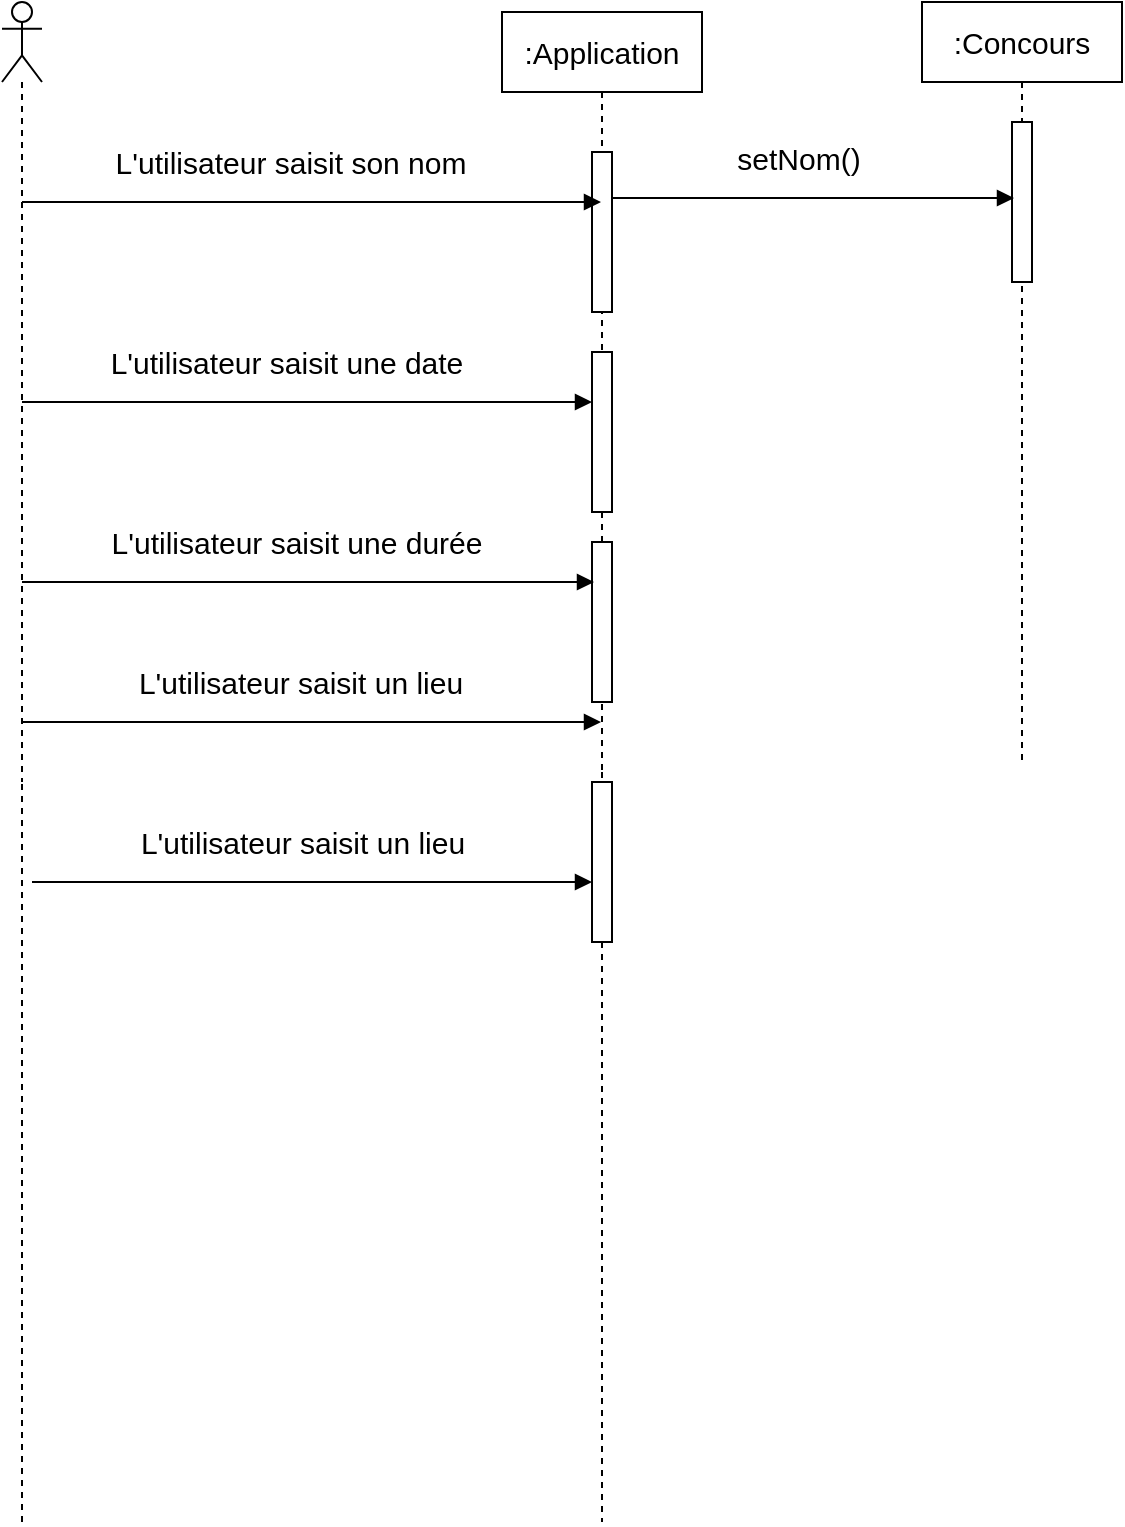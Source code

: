 <mxfile version="24.4.14" type="github">
  <diagram name="Page-1" id="fdAoEQVvMbO95dPxKYBk">
    <mxGraphModel dx="1194" dy="743" grid="1" gridSize="10" guides="1" tooltips="1" connect="1" arrows="1" fold="1" page="1" pageScale="1" pageWidth="827" pageHeight="1169" math="0" shadow="0">
      <root>
        <mxCell id="0" />
        <mxCell id="1" parent="0" />
        <mxCell id="YwSZnxOSZAGfmVUnm9KU-13" value="" style="shape=umlLifeline;perimeter=lifelinePerimeter;whiteSpace=wrap;html=1;container=1;dropTarget=0;collapsible=0;recursiveResize=0;outlineConnect=0;portConstraint=eastwest;newEdgeStyle={&quot;curved&quot;:0,&quot;rounded&quot;:0};participant=umlActor;fontSize=15;" parent="1" vertex="1">
          <mxGeometry x="40" y="240" width="20" height="390" as="geometry" />
        </mxCell>
        <mxCell id="YwSZnxOSZAGfmVUnm9KU-17" value=":Application" style="shape=umlLifeline;perimeter=lifelinePerimeter;whiteSpace=wrap;html=1;container=1;dropTarget=0;collapsible=0;recursiveResize=0;outlineConnect=0;portConstraint=eastwest;newEdgeStyle={&quot;curved&quot;:0,&quot;rounded&quot;:0};fontSize=15;" parent="1" vertex="1">
          <mxGeometry x="290" y="245" width="100" height="380" as="geometry" />
        </mxCell>
        <mxCell id="YwSZnxOSZAGfmVUnm9KU-18" value="" style="html=1;points=[[0,0,0,0,5],[0,1,0,0,-5],[1,0,0,0,5],[1,1,0,0,-5]];perimeter=orthogonalPerimeter;outlineConnect=0;targetShapes=umlLifeline;portConstraint=eastwest;newEdgeStyle={&quot;curved&quot;:0,&quot;rounded&quot;:0};fontSize=15;" parent="YwSZnxOSZAGfmVUnm9KU-17" vertex="1">
          <mxGeometry x="45" y="70" width="10" height="80" as="geometry" />
        </mxCell>
        <mxCell id="9qj4UcXm1KwkEZ2GntjI-5" value="" style="html=1;points=[[0,0,0,0,5],[0,1,0,0,-5],[1,0,0,0,5],[1,1,0,0,-5]];perimeter=orthogonalPerimeter;outlineConnect=0;targetShapes=umlLifeline;portConstraint=eastwest;newEdgeStyle={&quot;curved&quot;:0,&quot;rounded&quot;:0};fontSize=15;" vertex="1" parent="YwSZnxOSZAGfmVUnm9KU-17">
          <mxGeometry x="45" y="170" width="10" height="80" as="geometry" />
        </mxCell>
        <mxCell id="9qj4UcXm1KwkEZ2GntjI-10" value="" style="html=1;points=[[0,0,0,0,5],[0,1,0,0,-5],[1,0,0,0,5],[1,1,0,0,-5]];perimeter=orthogonalPerimeter;outlineConnect=0;targetShapes=umlLifeline;portConstraint=eastwest;newEdgeStyle={&quot;curved&quot;:0,&quot;rounded&quot;:0};fontSize=15;" vertex="1" parent="YwSZnxOSZAGfmVUnm9KU-17">
          <mxGeometry x="45" y="265" width="10" height="80" as="geometry" />
        </mxCell>
        <mxCell id="YwSZnxOSZAGfmVUnm9KU-19" value="" style="html=1;verticalAlign=bottom;endArrow=block;curved=0;rounded=0;fontSize=15;" parent="1" target="YwSZnxOSZAGfmVUnm9KU-17" edge="1">
          <mxGeometry width="80" relative="1" as="geometry">
            <mxPoint x="50" y="340" as="sourcePoint" />
            <mxPoint x="130" y="340" as="targetPoint" />
          </mxGeometry>
        </mxCell>
        <mxCell id="YwSZnxOSZAGfmVUnm9KU-23" value="L&#39;utilisateur saisit son nom" style="edgeLabel;html=1;align=center;verticalAlign=middle;resizable=0;points=[];fontSize=15;" parent="YwSZnxOSZAGfmVUnm9KU-19" vertex="1" connectable="0">
          <mxGeometry x="-0.076" y="4" relative="1" as="geometry">
            <mxPoint y="-16" as="offset" />
          </mxGeometry>
        </mxCell>
        <mxCell id="YwSZnxOSZAGfmVUnm9KU-20" value=":Concours" style="shape=umlLifeline;perimeter=lifelinePerimeter;whiteSpace=wrap;html=1;container=1;dropTarget=0;collapsible=0;recursiveResize=0;outlineConnect=0;portConstraint=eastwest;newEdgeStyle={&quot;curved&quot;:0,&quot;rounded&quot;:0};fontSize=15;" parent="1" vertex="1">
          <mxGeometry x="500" y="240" width="100" height="380" as="geometry" />
        </mxCell>
        <mxCell id="YwSZnxOSZAGfmVUnm9KU-21" value="" style="html=1;points=[[0,0,0,0,5],[0,1,0,0,-5],[1,0,0,0,5],[1,1,0,0,-5]];perimeter=orthogonalPerimeter;outlineConnect=0;targetShapes=umlLifeline;portConstraint=eastwest;newEdgeStyle={&quot;curved&quot;:0,&quot;rounded&quot;:0};fontSize=15;" parent="YwSZnxOSZAGfmVUnm9KU-20" vertex="1">
          <mxGeometry x="45" y="60" width="10" height="80" as="geometry" />
        </mxCell>
        <mxCell id="9qj4UcXm1KwkEZ2GntjI-1" value="" style="html=1;verticalAlign=bottom;endArrow=block;curved=0;rounded=0;fontSize=15;entryX=0.1;entryY=0.475;entryDx=0;entryDy=0;entryPerimeter=0;" edge="1" parent="1" source="YwSZnxOSZAGfmVUnm9KU-18" target="YwSZnxOSZAGfmVUnm9KU-21">
          <mxGeometry width="80" relative="1" as="geometry">
            <mxPoint x="320" y="340" as="sourcePoint" />
            <mxPoint x="540" y="340" as="targetPoint" />
          </mxGeometry>
        </mxCell>
        <mxCell id="9qj4UcXm1KwkEZ2GntjI-2" value="setNom()" style="edgeLabel;html=1;align=center;verticalAlign=middle;resizable=0;points=[];fontSize=15;" vertex="1" connectable="0" parent="9qj4UcXm1KwkEZ2GntjI-1">
          <mxGeometry x="-0.076" y="4" relative="1" as="geometry">
            <mxPoint y="-16" as="offset" />
          </mxGeometry>
        </mxCell>
        <mxCell id="9qj4UcXm1KwkEZ2GntjI-3" value="" style="html=1;verticalAlign=bottom;endArrow=block;curved=0;rounded=0;fontSize=15;" edge="1" parent="1" target="9qj4UcXm1KwkEZ2GntjI-5">
          <mxGeometry width="80" relative="1" as="geometry">
            <mxPoint x="50" y="440" as="sourcePoint" />
            <mxPoint x="320" y="440" as="targetPoint" />
            <Array as="points" />
          </mxGeometry>
        </mxCell>
        <mxCell id="9qj4UcXm1KwkEZ2GntjI-4" value="L&#39;utilisateur saisit une date" style="edgeLabel;html=1;align=center;verticalAlign=middle;resizable=0;points=[];fontSize=15;" vertex="1" connectable="0" parent="9qj4UcXm1KwkEZ2GntjI-3">
          <mxGeometry x="-0.076" y="4" relative="1" as="geometry">
            <mxPoint y="-16" as="offset" />
          </mxGeometry>
        </mxCell>
        <mxCell id="9qj4UcXm1KwkEZ2GntjI-6" value="" style="html=1;verticalAlign=bottom;endArrow=block;curved=0;rounded=0;fontSize=15;entryX=0.46;entryY=0.75;entryDx=0;entryDy=0;entryPerimeter=0;" edge="1" parent="1" target="YwSZnxOSZAGfmVUnm9KU-17">
          <mxGeometry width="80" relative="1" as="geometry">
            <mxPoint x="50" y="530" as="sourcePoint" />
            <mxPoint x="320" y="530" as="targetPoint" />
            <Array as="points">
              <mxPoint x="190" y="530" />
            </Array>
          </mxGeometry>
        </mxCell>
        <mxCell id="9qj4UcXm1KwkEZ2GntjI-7" value="L&#39;utilisateur saisit une durée" style="edgeLabel;html=1;align=center;verticalAlign=middle;resizable=0;points=[];fontSize=15;" vertex="1" connectable="0" parent="9qj4UcXm1KwkEZ2GntjI-6">
          <mxGeometry x="-0.076" y="4" relative="1" as="geometry">
            <mxPoint x="5" y="-16" as="offset" />
          </mxGeometry>
        </mxCell>
        <mxCell id="9qj4UcXm1KwkEZ2GntjI-8" value="" style="html=1;verticalAlign=bottom;endArrow=block;curved=0;rounded=0;fontSize=15;" edge="1" parent="1" target="YwSZnxOSZAGfmVUnm9KU-17">
          <mxGeometry width="80" relative="1" as="geometry">
            <mxPoint x="50" y="600" as="sourcePoint" />
            <mxPoint x="320" y="600" as="targetPoint" />
            <Array as="points">
              <mxPoint x="190" y="600" />
            </Array>
          </mxGeometry>
        </mxCell>
        <mxCell id="9qj4UcXm1KwkEZ2GntjI-9" value="L&#39;utilisateur saisit un lieu" style="edgeLabel;html=1;align=center;verticalAlign=middle;resizable=0;points=[];fontSize=15;" vertex="1" connectable="0" parent="9qj4UcXm1KwkEZ2GntjI-8">
          <mxGeometry x="-0.076" y="4" relative="1" as="geometry">
            <mxPoint x="5" y="-16" as="offset" />
          </mxGeometry>
        </mxCell>
        <mxCell id="9qj4UcXm1KwkEZ2GntjI-13" value="" style="endArrow=none;dashed=1;html=1;rounded=0;" edge="1" parent="1" source="YwSZnxOSZAGfmVUnm9KU-17">
          <mxGeometry width="50" height="50" relative="1" as="geometry">
            <mxPoint x="340" y="625" as="sourcePoint" />
            <mxPoint x="340" y="625" as="targetPoint" />
          </mxGeometry>
        </mxCell>
        <mxCell id="9qj4UcXm1KwkEZ2GntjI-14" value="" style="endArrow=none;dashed=1;html=1;rounded=0;entryX=0.5;entryY=1;entryDx=0;entryDy=0;entryPerimeter=0;" edge="1" parent="1" target="YwSZnxOSZAGfmVUnm9KU-13">
          <mxGeometry width="50" height="50" relative="1" as="geometry">
            <mxPoint x="50" y="1000" as="sourcePoint" />
            <mxPoint x="420" y="500" as="targetPoint" />
          </mxGeometry>
        </mxCell>
        <mxCell id="9qj4UcXm1KwkEZ2GntjI-15" value="" style="endArrow=none;dashed=1;html=1;rounded=0;" edge="1" parent="1" source="9qj4UcXm1KwkEZ2GntjI-18">
          <mxGeometry width="50" height="50" relative="1" as="geometry">
            <mxPoint x="390" y="410" as="sourcePoint" />
            <mxPoint x="340" y="1000" as="targetPoint" />
          </mxGeometry>
        </mxCell>
        <mxCell id="9qj4UcXm1KwkEZ2GntjI-16" value="" style="html=1;verticalAlign=bottom;endArrow=block;curved=0;rounded=0;fontSize=15;" edge="1" parent="1" target="9qj4UcXm1KwkEZ2GntjI-18">
          <mxGeometry width="80" relative="1" as="geometry">
            <mxPoint x="55" y="680" as="sourcePoint" />
            <mxPoint x="345" y="680" as="targetPoint" />
            <Array as="points">
              <mxPoint x="180" y="680" />
            </Array>
          </mxGeometry>
        </mxCell>
        <mxCell id="9qj4UcXm1KwkEZ2GntjI-17" value="L&#39;utilisateur saisit un lieu" style="edgeLabel;html=1;align=center;verticalAlign=middle;resizable=0;points=[];fontSize=15;" vertex="1" connectable="0" parent="9qj4UcXm1KwkEZ2GntjI-16">
          <mxGeometry x="-0.076" y="4" relative="1" as="geometry">
            <mxPoint x="5" y="-16" as="offset" />
          </mxGeometry>
        </mxCell>
        <mxCell id="9qj4UcXm1KwkEZ2GntjI-18" value="" style="html=1;points=[[0,0,0,0,5],[0,1,0,0,-5],[1,0,0,0,5],[1,1,0,0,-5]];perimeter=orthogonalPerimeter;outlineConnect=0;targetShapes=umlLifeline;portConstraint=eastwest;newEdgeStyle={&quot;curved&quot;:0,&quot;rounded&quot;:0};fontSize=15;" vertex="1" parent="1">
          <mxGeometry x="335" y="630" width="10" height="80" as="geometry" />
        </mxCell>
        <mxCell id="9qj4UcXm1KwkEZ2GntjI-19" value="" style="endArrow=none;dashed=1;html=1;rounded=0;" edge="1" parent="1" source="YwSZnxOSZAGfmVUnm9KU-17" target="9qj4UcXm1KwkEZ2GntjI-18">
          <mxGeometry width="50" height="50" relative="1" as="geometry">
            <mxPoint x="340" y="625" as="sourcePoint" />
            <mxPoint x="340" y="740" as="targetPoint" />
          </mxGeometry>
        </mxCell>
      </root>
    </mxGraphModel>
  </diagram>
</mxfile>
